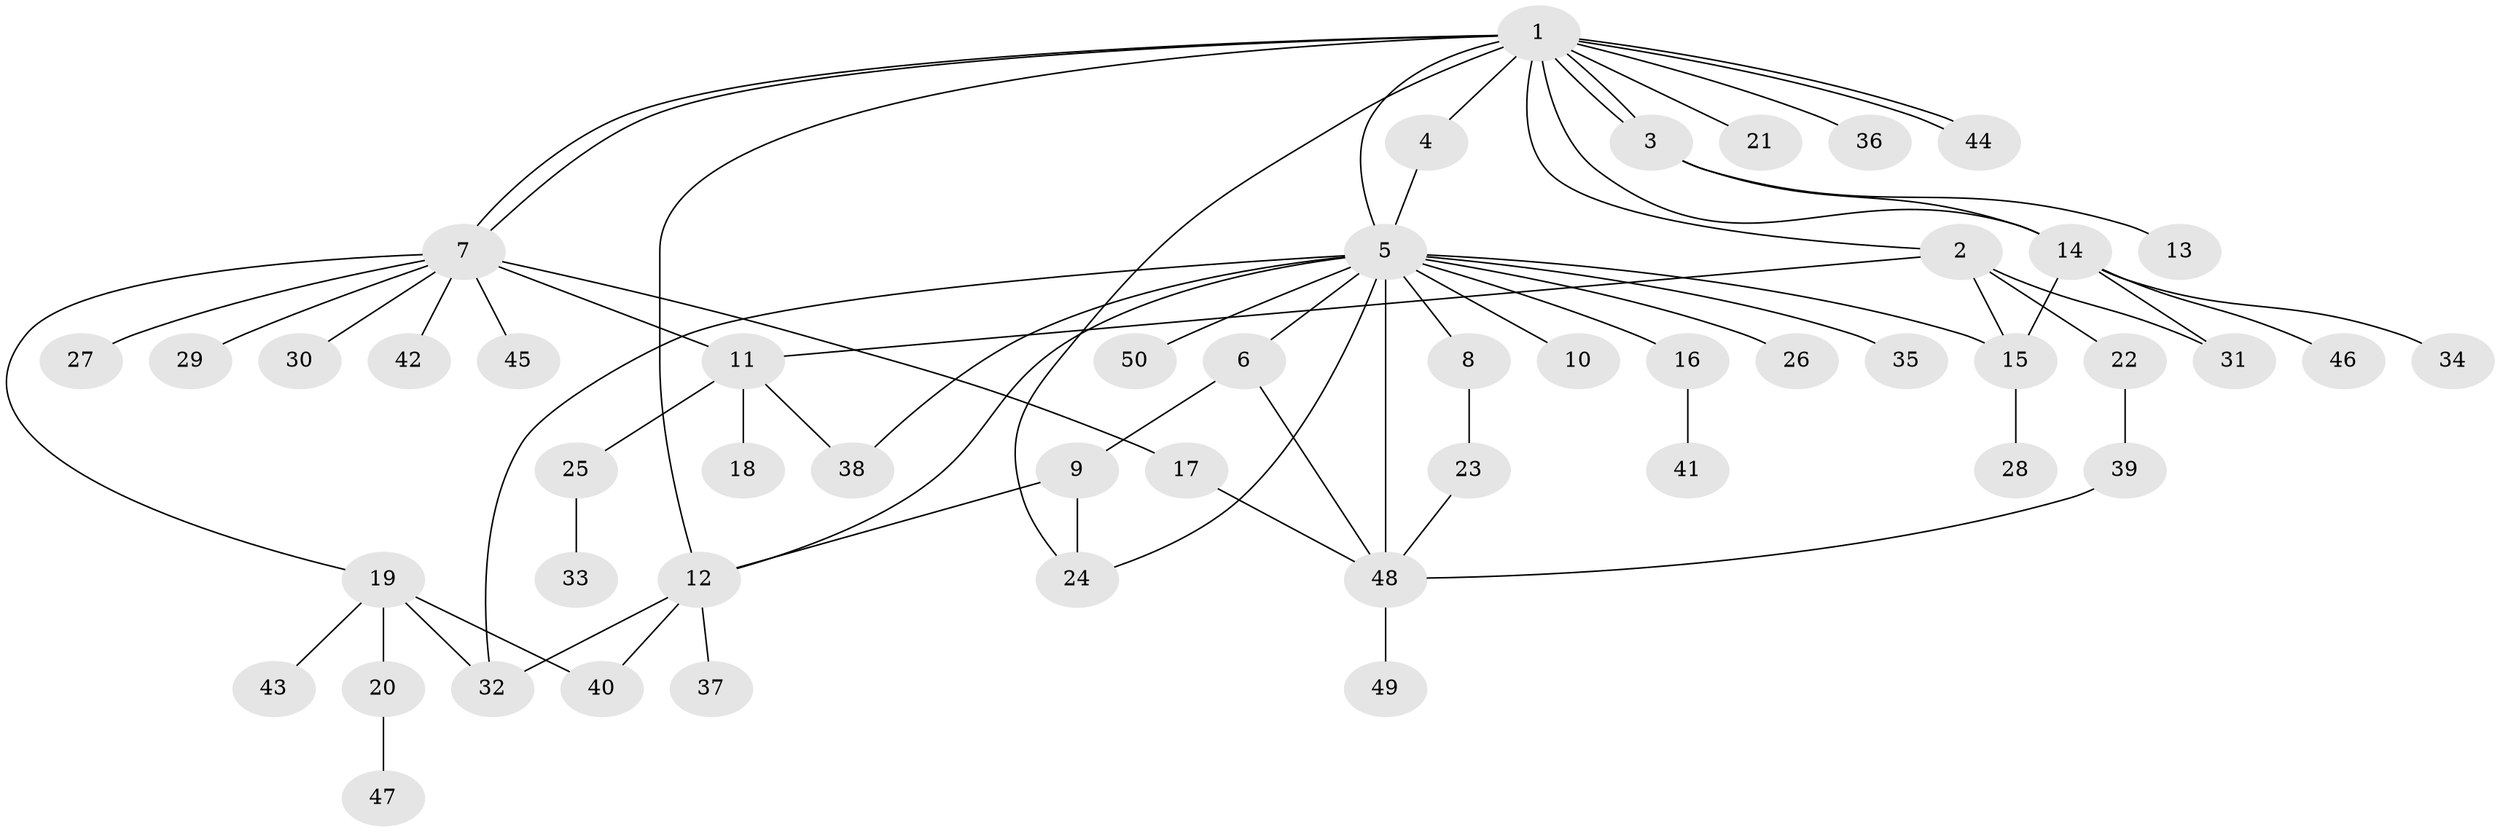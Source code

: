 // coarse degree distribution, {12: 0.027777777777777776, 7: 0.027777777777777776, 14: 0.027777777777777776, 4: 0.05555555555555555, 9: 0.027777777777777776, 2: 0.1388888888888889, 1: 0.5277777777777778, 5: 0.08333333333333333, 6: 0.027777777777777776, 3: 0.05555555555555555}
// Generated by graph-tools (version 1.1) at 2025/51/02/27/25 19:51:57]
// undirected, 50 vertices, 70 edges
graph export_dot {
graph [start="1"]
  node [color=gray90,style=filled];
  1;
  2;
  3;
  4;
  5;
  6;
  7;
  8;
  9;
  10;
  11;
  12;
  13;
  14;
  15;
  16;
  17;
  18;
  19;
  20;
  21;
  22;
  23;
  24;
  25;
  26;
  27;
  28;
  29;
  30;
  31;
  32;
  33;
  34;
  35;
  36;
  37;
  38;
  39;
  40;
  41;
  42;
  43;
  44;
  45;
  46;
  47;
  48;
  49;
  50;
  1 -- 2;
  1 -- 3;
  1 -- 3;
  1 -- 4;
  1 -- 5;
  1 -- 7;
  1 -- 7;
  1 -- 12;
  1 -- 14;
  1 -- 21;
  1 -- 24;
  1 -- 36;
  1 -- 44;
  1 -- 44;
  2 -- 11;
  2 -- 15;
  2 -- 22;
  2 -- 31;
  3 -- 13;
  3 -- 14;
  4 -- 5;
  5 -- 6;
  5 -- 8;
  5 -- 10;
  5 -- 12;
  5 -- 15;
  5 -- 16;
  5 -- 24;
  5 -- 26;
  5 -- 32;
  5 -- 35;
  5 -- 38;
  5 -- 48;
  5 -- 50;
  6 -- 9;
  6 -- 48;
  7 -- 11;
  7 -- 17;
  7 -- 19;
  7 -- 27;
  7 -- 29;
  7 -- 30;
  7 -- 42;
  7 -- 45;
  8 -- 23;
  9 -- 12;
  9 -- 24;
  11 -- 18;
  11 -- 25;
  11 -- 38;
  12 -- 32;
  12 -- 37;
  12 -- 40;
  14 -- 15;
  14 -- 31;
  14 -- 34;
  14 -- 46;
  15 -- 28;
  16 -- 41;
  17 -- 48;
  19 -- 20;
  19 -- 32;
  19 -- 40;
  19 -- 43;
  20 -- 47;
  22 -- 39;
  23 -- 48;
  25 -- 33;
  39 -- 48;
  48 -- 49;
}
